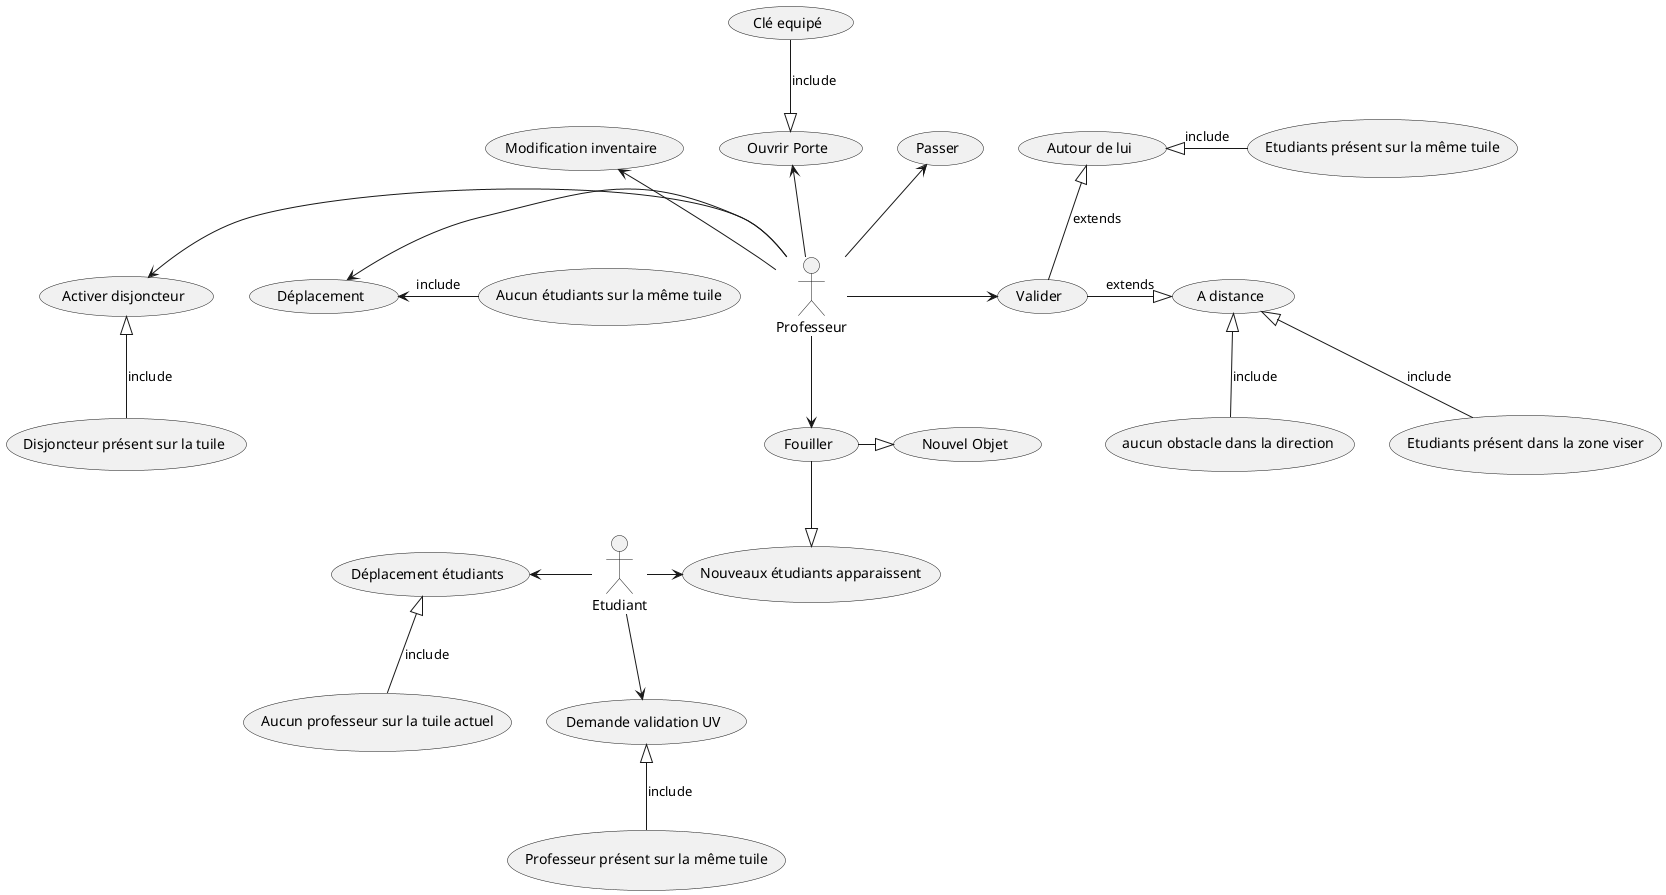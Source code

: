  @startuml
:Professeur: as Prof
:Etudiant: as Etu
Prof -up-> (Passer)
Prof -left-> (Déplacement)
(Déplacement)<- (Aucun étudiants sur la même tuile) :include
Prof -> (Valider)
(Valider) -up-|> (Autour de lui) : extends
(Autour de lui) <|-right- (Etudiants présent sur la même tuile) : include
(Valider) -right-|> (A distance) :extends
(A distance) <|-- (aucun obstacle dans la direction) :include
(A distance) <|-- (Etudiants présent dans la zone viser) :include
Prof --> (Fouiller)
(Fouiller) -right-|> (Nouvel Objet)
(Fouiller) --|> (Nouveaux étudiants apparaissent)
Prof -up-> (Ouvrir Porte)
(Ouvrir Porte) <|-up- (Clé equipé) :include
Prof -up-> (Modification inventaire)
Prof -left-> (Activer disjoncteur)
(Activer disjoncteur) <|-- (Disjoncteur présent sur la tuile) :include
Etu ->(Nouveaux étudiants apparaissent)
Etu -down-> (Demande validation UV)
(Demande validation UV) <|-- (Professeur présent sur la même tuile) :include
Etu -left-> (Déplacement étudiants)
(Déplacement étudiants) <|-- (Aucun professeur sur la tuile actuel) :include

@enduml